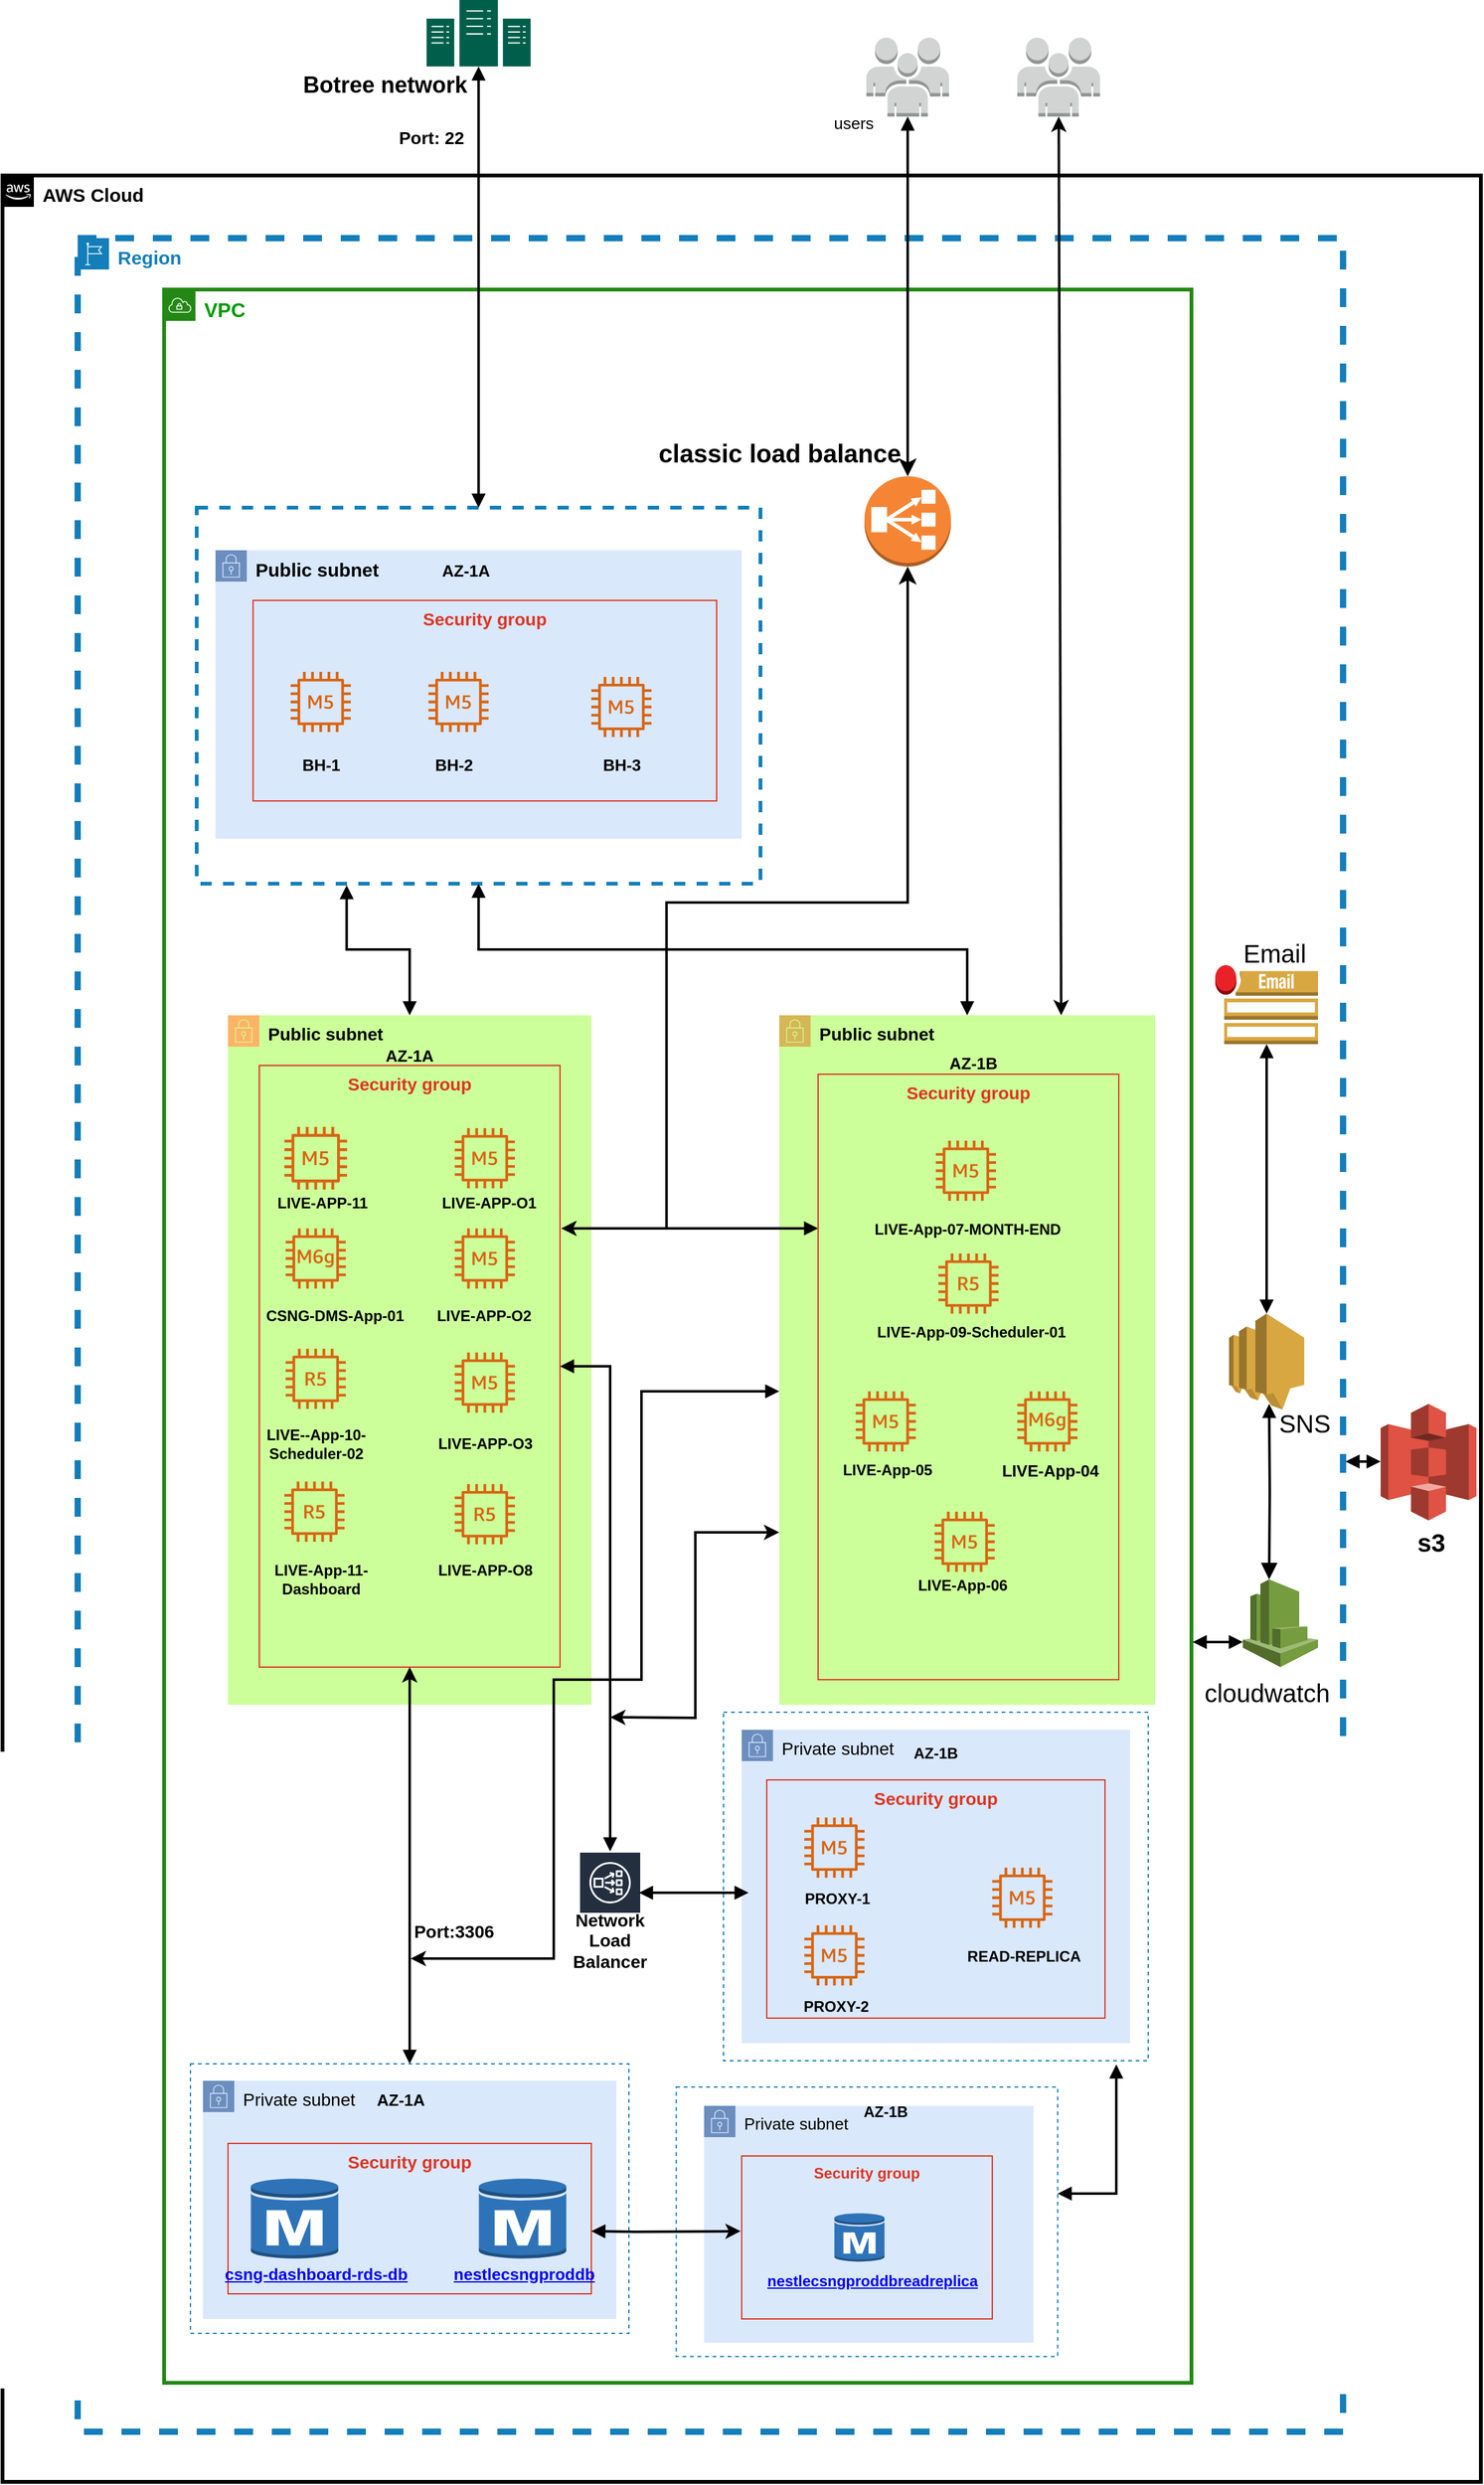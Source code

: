 <mxfile version="20.8.11" type="github">
  <diagram id="uND3n0JbfYk_nQdqDS2R" name="Page-1">
    <mxGraphModel dx="1366" dy="1367" grid="1" gridSize="11" guides="1" tooltips="1" connect="1" arrows="1" fold="1" page="1" pageScale="1" pageWidth="850" pageHeight="1100" math="0" shadow="0">
      <root>
        <mxCell id="0" />
        <mxCell id="1" parent="0" />
        <mxCell id="AcytjInfTmPCzd0XIlV4-133" value="" style="edgeStyle=orthogonalEdgeStyle;html=1;endArrow=block;elbow=vertical;startArrow=block;startFill=1;endFill=1;strokeColor=#000000;rounded=0;fontSize=13;exitX=0.266;exitY=1.004;exitDx=0;exitDy=0;exitPerimeter=0;startSize=6;sourcePerimeterSpacing=0;jumpSize=6;strokeWidth=2;" parent="1" source="AcytjInfTmPCzd0XIlV4-87" target="AcytjInfTmPCzd0XIlV4-8" edge="1">
          <mxGeometry width="100" relative="1" as="geometry">
            <mxPoint x="240" y="600" as="sourcePoint" />
            <mxPoint x="340" y="600" as="targetPoint" />
          </mxGeometry>
        </mxCell>
        <mxCell id="AcytjInfTmPCzd0XIlV4-2" value="AWS Cloud" style="points=[[0,0],[0.25,0],[0.5,0],[0.75,0],[1,0],[1,0.25],[1,0.5],[1,0.75],[1,1],[0.75,1],[0.5,1],[0.25,1],[0,1],[0,0.75],[0,0.5],[0,0.25]];outlineConnect=0;gradientColor=none;html=1;whiteSpace=wrap;fontSize=15;fontStyle=1;shape=mxgraph.aws4.group;grIcon=mxgraph.aws4.group_aws_cloud_alt;strokeColor=#000000;fillColor=none;verticalAlign=top;align=left;spacingLeft=30;fontColor=#000000;dashed=0;strokeWidth=3;" parent="1" vertex="1">
          <mxGeometry x="-20" y="20" width="1180" height="1840" as="geometry" />
        </mxCell>
        <mxCell id="AcytjInfTmPCzd0XIlV4-3" value="Region" style="points=[[0,0],[0.25,0],[0.5,0],[0.75,0],[1,0],[1,0.25],[1,0.5],[1,0.75],[1,1],[0.75,1],[0.5,1],[0.25,1],[0,1],[0,0.75],[0,0.5],[0,0.25]];outlineConnect=0;gradientColor=none;html=1;whiteSpace=wrap;fontSize=15;fontStyle=1;shape=mxgraph.aws4.group;grIcon=mxgraph.aws4.group_region;strokeColor=#147EBA;fillColor=none;verticalAlign=top;align=left;spacingLeft=30;fontColor=#147EBA;dashed=1;strokeWidth=5;" parent="1" vertex="1">
          <mxGeometry x="40" y="70" width="1010" height="1750" as="geometry" />
        </mxCell>
        <mxCell id="AcytjInfTmPCzd0XIlV4-4" value="VPC" style="points=[[0,0],[0.25,0],[0.5,0],[0.75,0],[1,0],[1,0.25],[1,0.5],[1,0.75],[1,1],[0.75,1],[0.5,1],[0.25,1],[0,1],[0,0.75],[0,0.5],[0,0.25]];outlineConnect=0;gradientColor=none;html=1;whiteSpace=wrap;fontSize=16;fontStyle=1;shape=mxgraph.aws4.group;grIcon=mxgraph.aws4.group_vpc;strokeColor=#248814;fillColor=none;verticalAlign=top;align=left;spacingLeft=30;fontColor=#009900;dashed=0;strokeWidth=3;movable=1;resizable=1;rotatable=1;deletable=1;editable=1;connectable=1;labelBackgroundColor=none;" parent="1" vertex="1">
          <mxGeometry x="109" y="111" width="820" height="1670" as="geometry" />
        </mxCell>
        <mxCell id="AcytjInfTmPCzd0XIlV4-8" value="Public subnet" style="points=[[0,0],[0.25,0],[0.5,0],[0.75,0],[1,0],[1,0.25],[1,0.5],[1,0.75],[1,1],[0.75,1],[0.5,1],[0.25,1],[0,1],[0,0.75],[0,0.5],[0,0.25]];outlineConnect=0;html=1;whiteSpace=wrap;fontSize=14;fontStyle=1;shape=mxgraph.aws4.group;grIcon=mxgraph.aws4.group_security_group;grStroke=0;fillColor=#CCFF99;verticalAlign=top;align=left;spacingLeft=30;strokeColor=#FFB366;shadow=0;strokeWidth=3;" parent="1" vertex="1">
          <mxGeometry x="160" y="690" width="290" height="550" as="geometry" />
        </mxCell>
        <mxCell id="YEiA6fVM-5rXdiScWKsi-20" style="edgeStyle=orthogonalEdgeStyle;rounded=0;jumpSize=6;orthogonalLoop=1;jettySize=auto;html=1;entryX=1.006;entryY=0.626;entryDx=0;entryDy=0;entryPerimeter=0;strokeColor=#000000;strokeWidth=2;fontSize=12;fontColor=#000000;startArrow=block;startFill=1;endArrow=classic;endFill=1;startSize=6;endSize=6;sourcePerimeterSpacing=0;targetPerimeterSpacing=0;" edge="1" parent="1" source="AcytjInfTmPCzd0XIlV4-9">
          <mxGeometry relative="1" as="geometry">
            <mxPoint x="305.78" y="1442.52" as="targetPoint" />
            <Array as="points">
              <mxPoint x="490" y="990" />
              <mxPoint x="490" y="1220" />
              <mxPoint x="420" y="1220" />
              <mxPoint x="420" y="1443" />
            </Array>
          </mxGeometry>
        </mxCell>
        <mxCell id="AcytjInfTmPCzd0XIlV4-9" value="Public subnet" style="points=[[0,0],[0.25,0],[0.5,0],[0.75,0],[1,0],[1,0.25],[1,0.5],[1,0.75],[1,1],[0.75,1],[0.5,1],[0.25,1],[0,1],[0,0.75],[0,0.5],[0,0.25]];outlineConnect=0;html=1;whiteSpace=wrap;fontSize=14;fontStyle=1;shape=mxgraph.aws4.group;grIcon=mxgraph.aws4.group_security_group;grStroke=0;strokeColor=#d6b656;fillColor=#CCFF99;verticalAlign=top;align=left;spacingLeft=30;dashed=0;gradientColor=none;" parent="1" vertex="1">
          <mxGeometry x="600" y="690" width="300" height="550" as="geometry" />
        </mxCell>
        <mxCell id="AcytjInfTmPCzd0XIlV4-16" value="" style="outlineConnect=0;fontColor=#232F3E;gradientColor=none;fillColor=#D86613;strokeColor=none;dashed=0;verticalLabelPosition=bottom;verticalAlign=top;align=center;html=1;fontSize=12;fontStyle=0;aspect=fixed;pointerEvents=1;shape=mxgraph.aws4.m5_instance;" parent="1" vertex="1">
          <mxGeometry x="205" y="779" width="50" height="50" as="geometry" />
        </mxCell>
        <mxCell id="AcytjInfTmPCzd0XIlV4-17" value="" style="outlineConnect=0;fontColor=#232F3E;gradientColor=none;fillColor=#D86613;strokeColor=none;dashed=0;verticalLabelPosition=bottom;verticalAlign=top;align=center;html=1;fontSize=12;fontStyle=0;aspect=fixed;pointerEvents=1;shape=mxgraph.aws4.m5_instance;" parent="1" vertex="1">
          <mxGeometry x="341" y="780" width="48" height="48" as="geometry" />
        </mxCell>
        <mxCell id="AcytjInfTmPCzd0XIlV4-20" value="" style="outlineConnect=0;fontColor=#232F3E;gradientColor=none;fillColor=#D86613;strokeColor=none;dashed=0;verticalLabelPosition=bottom;verticalAlign=top;align=center;html=1;fontSize=12;fontStyle=0;aspect=fixed;pointerEvents=1;shape=mxgraph.aws4.m5_instance;" parent="1" vertex="1">
          <mxGeometry x="341" y="959" width="48" height="48" as="geometry" />
        </mxCell>
        <mxCell id="AcytjInfTmPCzd0XIlV4-21" value="" style="outlineConnect=0;fontColor=#232F3E;gradientColor=none;fillColor=#D86613;strokeColor=none;dashed=0;verticalLabelPosition=bottom;verticalAlign=top;align=center;html=1;fontSize=12;fontStyle=0;aspect=fixed;pointerEvents=1;shape=mxgraph.aws4.m5_instance;" parent="1" vertex="1">
          <mxGeometry x="725" y="790" width="48" height="48" as="geometry" />
        </mxCell>
        <mxCell id="AcytjInfTmPCzd0XIlV4-22" value="" style="outlineConnect=0;fontColor=#232F3E;gradientColor=none;fillColor=#D86613;strokeColor=none;dashed=0;verticalLabelPosition=bottom;verticalAlign=top;align=center;html=1;fontSize=12;fontStyle=0;aspect=fixed;pointerEvents=1;shape=mxgraph.aws4.m5_instance;" parent="1" vertex="1">
          <mxGeometry x="661" y="990" width="48" height="48" as="geometry" />
        </mxCell>
        <mxCell id="AcytjInfTmPCzd0XIlV4-23" value="" style="outlineConnect=0;fontColor=#232F3E;gradientColor=none;fillColor=#D86613;strokeColor=none;dashed=0;verticalLabelPosition=bottom;verticalAlign=top;align=center;html=1;fontSize=12;fontStyle=0;aspect=fixed;pointerEvents=1;shape=mxgraph.aws4.m5_instance;" parent="1" vertex="1">
          <mxGeometry x="724" y="1086" width="48" height="48" as="geometry" />
        </mxCell>
        <mxCell id="YEiA6fVM-5rXdiScWKsi-11" style="edgeStyle=orthogonalEdgeStyle;rounded=0;jumpSize=6;orthogonalLoop=1;jettySize=auto;html=1;entryX=0.5;entryY=1;entryDx=0;entryDy=0;entryPerimeter=0;strokeWidth=2;startArrow=block;startFill=1;startSize=6;endSize=8;sourcePerimeterSpacing=0;targetPerimeterSpacing=0;" edge="1" parent="1" source="YEiA6fVM-5rXdiScWKsi-16" target="AcytjInfTmPCzd0XIlV4-130">
          <mxGeometry relative="1" as="geometry">
            <mxPoint x="662" y="1111.957" as="sourcePoint" />
            <Array as="points">
              <mxPoint x="510" y="860" />
              <mxPoint x="510" y="600" />
              <mxPoint x="703" y="600" />
            </Array>
          </mxGeometry>
        </mxCell>
        <mxCell id="AcytjInfTmPCzd0XIlV4-25" value="" style="outlineConnect=0;fontColor=#232F3E;gradientColor=none;fillColor=#D86613;strokeColor=none;dashed=0;verticalLabelPosition=bottom;verticalAlign=top;align=center;html=1;fontSize=12;fontStyle=0;aspect=fixed;pointerEvents=1;shape=mxgraph.aws4.r5_instance;" parent="1" vertex="1">
          <mxGeometry x="341" y="1064" width="48" height="48" as="geometry" />
        </mxCell>
        <mxCell id="AcytjInfTmPCzd0XIlV4-26" value="" style="outlineConnect=0;fontColor=#232F3E;gradientColor=none;fillColor=#D86613;strokeColor=none;dashed=0;verticalLabelPosition=bottom;verticalAlign=top;align=center;html=1;fontSize=12;fontStyle=0;aspect=fixed;pointerEvents=1;shape=mxgraph.aws4.r5_instance;" parent="1" vertex="1">
          <mxGeometry x="205" y="1062" width="48" height="48" as="geometry" />
        </mxCell>
        <mxCell id="AcytjInfTmPCzd0XIlV4-27" value="" style="outlineConnect=0;fontColor=#232F3E;gradientColor=none;fillColor=#D86613;strokeColor=none;dashed=0;verticalLabelPosition=bottom;verticalAlign=top;align=center;html=1;fontSize=12;fontStyle=0;aspect=fixed;pointerEvents=1;shape=mxgraph.aws4.r5_instance;" parent="1" vertex="1">
          <mxGeometry x="206" y="956" width="48" height="48" as="geometry" />
        </mxCell>
        <mxCell id="AcytjInfTmPCzd0XIlV4-28" value="" style="outlineConnect=0;fontColor=#232F3E;gradientColor=none;fillColor=#D86613;strokeColor=none;dashed=0;verticalLabelPosition=bottom;verticalAlign=top;align=center;html=1;fontSize=12;fontStyle=0;aspect=fixed;pointerEvents=1;shape=mxgraph.aws4.m6g_instance;" parent="1" vertex="1">
          <mxGeometry x="206" y="860" width="48" height="48" as="geometry" />
        </mxCell>
        <mxCell id="AcytjInfTmPCzd0XIlV4-29" value="" style="outlineConnect=0;fontColor=#232F3E;gradientColor=none;fillColor=#D86613;strokeColor=none;dashed=0;verticalLabelPosition=bottom;verticalAlign=top;align=center;html=1;fontSize=12;fontStyle=0;aspect=fixed;pointerEvents=1;shape=mxgraph.aws4.m6g_instance;" parent="1" vertex="1">
          <mxGeometry x="790" y="990" width="48" height="48" as="geometry" />
        </mxCell>
        <mxCell id="AcytjInfTmPCzd0XIlV4-31" value="" style="outlineConnect=0;fontColor=#232F3E;gradientColor=none;fillColor=#D86613;strokeColor=none;dashed=0;verticalLabelPosition=bottom;verticalAlign=top;align=center;html=1;fontSize=12;fontStyle=0;aspect=fixed;pointerEvents=1;shape=mxgraph.aws4.r5_instance;" parent="1" vertex="1">
          <mxGeometry x="727" y="880" width="48" height="48" as="geometry" />
        </mxCell>
        <mxCell id="AcytjInfTmPCzd0XIlV4-35" value="Public subnet" style="points=[[0,0],[0.25,0],[0.5,0],[0.75,0],[1,0],[1,0.25],[1,0.5],[1,0.75],[1,1],[0.75,1],[0.5,1],[0.25,1],[0,1],[0,0.75],[0,0.5],[0,0.25]];outlineConnect=0;html=1;whiteSpace=wrap;fontSize=15;fontStyle=1;shape=mxgraph.aws4.group;grIcon=mxgraph.aws4.group_security_group;grStroke=0;strokeColor=#6c8ebf;fillColor=#dae8fc;verticalAlign=top;align=left;spacingLeft=30;dashed=0;" parent="1" vertex="1">
          <mxGeometry x="150" y="319" width="420" height="230" as="geometry" />
        </mxCell>
        <mxCell id="AcytjInfTmPCzd0XIlV4-36" value="Security group" style="fillColor=none;strokeColor=#DD3522;verticalAlign=top;fontStyle=1;fontColor=#DD3522;fontSize=14;" parent="1" vertex="1">
          <mxGeometry x="180" y="359" width="370" height="160" as="geometry" />
        </mxCell>
        <mxCell id="AcytjInfTmPCzd0XIlV4-37" value="" style="outlineConnect=0;fontColor=#232F3E;gradientColor=none;fillColor=#D86613;strokeColor=none;dashed=0;verticalLabelPosition=bottom;verticalAlign=top;align=center;html=1;fontSize=12;fontStyle=0;aspect=fixed;pointerEvents=1;shape=mxgraph.aws4.m5_instance;" parent="1" vertex="1">
          <mxGeometry x="210" y="416" width="48" height="48" as="geometry" />
        </mxCell>
        <mxCell id="AcytjInfTmPCzd0XIlV4-38" value="" style="outlineConnect=0;fontColor=#232F3E;gradientColor=none;fillColor=#D86613;strokeColor=none;dashed=0;verticalLabelPosition=bottom;verticalAlign=top;align=center;html=1;fontSize=12;fontStyle=0;aspect=fixed;pointerEvents=1;shape=mxgraph.aws4.m5_instance;" parent="1" vertex="1">
          <mxGeometry x="320" y="416" width="48" height="48" as="geometry" />
        </mxCell>
        <mxCell id="AcytjInfTmPCzd0XIlV4-39" value="" style="outlineConnect=0;fontColor=#232F3E;gradientColor=none;fillColor=#D86613;strokeColor=none;dashed=0;verticalLabelPosition=bottom;verticalAlign=top;align=center;html=1;fontSize=12;fontStyle=0;aspect=fixed;pointerEvents=1;shape=mxgraph.aws4.m5_instance;" parent="1" vertex="1">
          <mxGeometry x="450" y="420" width="48" height="48" as="geometry" />
        </mxCell>
        <mxCell id="AcytjInfTmPCzd0XIlV4-40" value="BH-1" style="text;html=1;align=center;verticalAlign=middle;resizable=0;points=[];autosize=1;fontSize=13;fontStyle=1" parent="1" vertex="1">
          <mxGeometry x="209" y="475" width="50" height="30" as="geometry" />
        </mxCell>
        <mxCell id="AcytjInfTmPCzd0XIlV4-41" value="BH-2" style="text;html=1;align=center;verticalAlign=middle;resizable=0;points=[];autosize=1;fontSize=13;fontStyle=1" parent="1" vertex="1">
          <mxGeometry x="315" y="475" width="50" height="30" as="geometry" />
        </mxCell>
        <mxCell id="AcytjInfTmPCzd0XIlV4-42" value="BH-3" style="text;html=1;align=center;verticalAlign=middle;resizable=0;points=[];autosize=1;fontSize=13;fontStyle=1" parent="1" vertex="1">
          <mxGeometry x="449" y="475" width="50" height="30" as="geometry" />
        </mxCell>
        <mxCell id="AcytjInfTmPCzd0XIlV4-43" value="LIVE-APP-O1" style="text;html=1;align=center;verticalAlign=middle;resizable=0;points=[];autosize=1;fontStyle=1" parent="1" vertex="1">
          <mxGeometry x="318" y="825" width="100" height="30" as="geometry" />
        </mxCell>
        <mxCell id="AcytjInfTmPCzd0XIlV4-44" value="LIVE-APP-O2" style="text;html=1;align=center;verticalAlign=middle;resizable=0;points=[];autosize=1;fontStyle=1" parent="1" vertex="1">
          <mxGeometry x="314" y="915" width="100" height="30" as="geometry" />
        </mxCell>
        <mxCell id="AcytjInfTmPCzd0XIlV4-46" value="LIVE-APP-O8" style="text;html=1;align=center;verticalAlign=middle;resizable=0;points=[];autosize=1;fontStyle=1" parent="1" vertex="1">
          <mxGeometry x="315" y="1118" width="100" height="30" as="geometry" />
        </mxCell>
        <mxCell id="AcytjInfTmPCzd0XIlV4-47" value="LIVE-APP-O3" style="text;html=1;align=center;verticalAlign=middle;resizable=0;points=[];autosize=1;fontStyle=1" parent="1" vertex="1">
          <mxGeometry x="315" y="1017" width="100" height="30" as="geometry" />
        </mxCell>
        <mxCell id="AcytjInfTmPCzd0XIlV4-49" value="Private subnet" style="points=[[0,0],[0.25,0],[0.5,0],[0.75,0],[1,0],[1,0.25],[1,0.5],[1,0.75],[1,1],[0.75,1],[0.5,1],[0.25,1],[0,1],[0,0.75],[0,0.5],[0,0.25]];outlineConnect=0;html=1;whiteSpace=wrap;fontSize=14;fontStyle=0;shape=mxgraph.aws4.group;grIcon=mxgraph.aws4.group_security_group;grStroke=0;strokeColor=#6c8ebf;fillColor=#dae8fc;verticalAlign=top;align=left;spacingLeft=30;dashed=0;" parent="1" vertex="1">
          <mxGeometry x="570" y="1260" width="310" height="250" as="geometry" />
        </mxCell>
        <mxCell id="AcytjInfTmPCzd0XIlV4-51" value="Security group" style="fillColor=none;strokeColor=#DD3522;verticalAlign=top;fontStyle=1;fontColor=#DD3522;fontSize=14;" parent="1" vertex="1">
          <mxGeometry x="590" y="1300" width="270" height="190" as="geometry" />
        </mxCell>
        <mxCell id="AcytjInfTmPCzd0XIlV4-52" value="" style="outlineConnect=0;fontColor=#232F3E;gradientColor=none;fillColor=#D86613;strokeColor=none;dashed=0;verticalLabelPosition=bottom;verticalAlign=top;align=center;html=1;fontSize=12;fontStyle=0;aspect=fixed;pointerEvents=1;shape=mxgraph.aws4.m5_instance;" parent="1" vertex="1">
          <mxGeometry x="620" y="1416" width="48" height="48" as="geometry" />
        </mxCell>
        <mxCell id="AcytjInfTmPCzd0XIlV4-53" value="" style="outlineConnect=0;fontColor=#232F3E;gradientColor=none;fillColor=#D86613;strokeColor=none;dashed=0;verticalLabelPosition=bottom;verticalAlign=top;align=center;html=1;fontSize=12;fontStyle=0;aspect=fixed;pointerEvents=1;shape=mxgraph.aws4.m5_instance;" parent="1" vertex="1">
          <mxGeometry x="770" y="1370" width="48" height="48" as="geometry" />
        </mxCell>
        <mxCell id="AcytjInfTmPCzd0XIlV4-54" value="" style="outlineConnect=0;fontColor=#232F3E;gradientColor=none;fillColor=#D86613;strokeColor=none;dashed=0;verticalLabelPosition=bottom;verticalAlign=top;align=center;html=1;fontSize=12;fontStyle=0;aspect=fixed;pointerEvents=1;shape=mxgraph.aws4.m5_instance;" parent="1" vertex="1">
          <mxGeometry x="620" y="1330" width="48" height="48" as="geometry" />
        </mxCell>
        <mxCell id="AcytjInfTmPCzd0XIlV4-55" value="PROXY-1" style="text;html=1;align=center;verticalAlign=middle;resizable=0;points=[];autosize=1;fontStyle=1" parent="1" vertex="1">
          <mxGeometry x="607" y="1378" width="77" height="33" as="geometry" />
        </mxCell>
        <mxCell id="AcytjInfTmPCzd0XIlV4-56" value="PROXY-2" style="text;html=1;align=center;verticalAlign=middle;resizable=0;points=[];autosize=1;fontStyle=1" parent="1" vertex="1">
          <mxGeometry x="606" y="1464" width="77" height="33" as="geometry" />
        </mxCell>
        <mxCell id="AcytjInfTmPCzd0XIlV4-57" value="READ-REPLICA" style="text;html=1;align=center;verticalAlign=middle;resizable=0;points=[];autosize=1;fontStyle=1" parent="1" vertex="1">
          <mxGeometry x="734" y="1424" width="121" height="33" as="geometry" />
        </mxCell>
        <mxCell id="AcytjInfTmPCzd0XIlV4-60" value="" style="outlineConnect=0;fontColor=#232F3E;gradientColor=none;fillColor=#D86613;strokeColor=none;dashed=0;verticalLabelPosition=bottom;verticalAlign=top;align=center;html=1;fontSize=12;fontStyle=0;aspect=fixed;pointerEvents=1;shape=mxgraph.aws4.m5_instance;" parent="1" vertex="1">
          <mxGeometry x="341" y="860" width="48" height="48" as="geometry" />
        </mxCell>
        <mxCell id="AcytjInfTmPCzd0XIlV4-61" value="LIVE-APP-11" style="text;html=1;align=center;verticalAlign=middle;resizable=0;points=[];autosize=1;fontStyle=1" parent="1" vertex="1">
          <mxGeometry x="185" y="825" width="100" height="30" as="geometry" />
        </mxCell>
        <mxCell id="AcytjInfTmPCzd0XIlV4-62" value="CSNG-DMS-App-01" style="text;html=1;align=center;verticalAlign=middle;resizable=0;points=[];autosize=1;fontStyle=1" parent="1" vertex="1">
          <mxGeometry x="180" y="915" width="130" height="30" as="geometry" />
        </mxCell>
        <mxCell id="AcytjInfTmPCzd0XIlV4-63" value="LIVE-App-11-&lt;br&gt;Dashboard" style="text;html=1;align=center;verticalAlign=middle;resizable=0;points=[];autosize=1;fontStyle=1" parent="1" vertex="1">
          <mxGeometry x="184" y="1120" width="100" height="40" as="geometry" />
        </mxCell>
        <mxCell id="AcytjInfTmPCzd0XIlV4-64" value="LIVE--App-10-&lt;br&gt;Scheduler-02" style="text;html=1;align=center;verticalAlign=middle;resizable=0;points=[];autosize=1;fontStyle=1" parent="1" vertex="1">
          <mxGeometry x="180" y="1012" width="100" height="40" as="geometry" />
        </mxCell>
        <mxCell id="AcytjInfTmPCzd0XIlV4-66" value="LIVE-App-07-MONTH-END" style="text;html=1;align=center;verticalAlign=middle;resizable=0;points=[];autosize=1;fontStyle=1" parent="1" vertex="1">
          <mxGeometry x="661.5" y="844" width="176" height="33" as="geometry" />
        </mxCell>
        <mxCell id="AcytjInfTmPCzd0XIlV4-67" value="LIVE-App-05" style="text;html=1;align=center;verticalAlign=middle;resizable=0;points=[];autosize=1;fontStyle=1" parent="1" vertex="1">
          <mxGeometry x="636" y="1036" width="99" height="33" as="geometry" />
        </mxCell>
        <mxCell id="AcytjInfTmPCzd0XIlV4-68" value="LIVE-App-06" style="text;html=1;align=center;verticalAlign=middle;resizable=0;points=[];autosize=1;fontStyle=1" parent="1" vertex="1">
          <mxGeometry x="696" y="1128" width="99" height="33" as="geometry" />
        </mxCell>
        <mxCell id="AcytjInfTmPCzd0XIlV4-74" value="Private subnet" style="points=[[0,0],[0.25,0],[0.5,0],[0.75,0],[1,0],[1,0.25],[1,0.5],[1,0.75],[1,1],[0.75,1],[0.5,1],[0.25,1],[0,1],[0,0.75],[0,0.5],[0,0.25]];outlineConnect=0;html=1;whiteSpace=wrap;fontSize=14;fontStyle=0;shape=mxgraph.aws4.group;grIcon=mxgraph.aws4.group_security_group;grStroke=0;strokeColor=#6c8ebf;fillColor=#dae8fc;verticalAlign=top;align=left;spacingLeft=30;dashed=0;" parent="1" vertex="1">
          <mxGeometry x="140" y="1540" width="330" height="190" as="geometry" />
        </mxCell>
        <mxCell id="AcytjInfTmPCzd0XIlV4-75" value="Security group" style="fillColor=none;strokeColor=#DD3522;verticalAlign=top;fontStyle=1;fontColor=#DD3522;fontSize=14;" parent="1" vertex="1">
          <mxGeometry x="160" y="1590" width="290" height="120" as="geometry" />
        </mxCell>
        <mxCell id="AcytjInfTmPCzd0XIlV4-76" value="" style="outlineConnect=0;dashed=0;verticalLabelPosition=bottom;verticalAlign=top;align=center;html=1;shape=mxgraph.aws3.rds_db_instance;fillColor=#2E73B8;gradientColor=none;" parent="1" vertex="1">
          <mxGeometry x="178.25" y="1617" width="69.75" height="66" as="geometry" />
        </mxCell>
        <mxCell id="AcytjInfTmPCzd0XIlV4-78" value="" style="outlineConnect=0;dashed=0;verticalLabelPosition=bottom;verticalAlign=top;align=center;html=1;shape=mxgraph.aws3.rds_db_instance;fillColor=#2E73B8;gradientColor=none;" parent="1" vertex="1">
          <mxGeometry x="360.25" y="1617" width="69.75" height="66" as="geometry" />
        </mxCell>
        <mxCell id="AcytjInfTmPCzd0XIlV4-79" value="&lt;a class=&quot;awsui-util-ml-m&quot; id=&quot;db-list-page-db-identifier-col&quot; href=&quot;https://ap-south-1.console.aws.amazon.com/rds/home?region=ap-south-1#database:id=csng-dashboard-rds-db;is-cluster=false&quot; style=&quot;font-size: 13px;&quot;&gt;csng-dashboard-rds-db&lt;/a&gt;" style="text;html=1;align=center;verticalAlign=middle;resizable=0;points=[];autosize=1;fontSize=13;fontStyle=1;fontColor=#000000;" parent="1" vertex="1">
          <mxGeometry x="142" y="1677" width="176" height="33" as="geometry" />
        </mxCell>
        <mxCell id="AcytjInfTmPCzd0XIlV4-80" value="&lt;a class=&quot;awsui-util-ml-m&quot; id=&quot;db-list-page-db-identifier-col&quot; href=&quot;https://ap-south-1.console.aws.amazon.com/rds/home?region=ap-south-1#database:id=nestlecsngproddb;is-cluster=false&quot; style=&quot;font-size: 13px;&quot;&gt;nestlecsngproddb&lt;/a&gt;" style="text;html=1;align=center;verticalAlign=middle;resizable=0;points=[];autosize=1;fontSize=13;fontStyle=1" parent="1" vertex="1">
          <mxGeometry x="324" y="1677" width="143" height="33" as="geometry" />
        </mxCell>
        <mxCell id="AcytjInfTmPCzd0XIlV4-82" value="Private subnet" style="points=[[0,0],[0.25,0],[0.5,0],[0.75,0],[1,0],[1,0.25],[1,0.5],[1,0.75],[1,1],[0.75,1],[0.5,1],[0.25,1],[0,1],[0,0.75],[0,0.5],[0,0.25]];outlineConnect=0;html=1;whiteSpace=wrap;fontSize=13;fontStyle=0;shape=mxgraph.aws4.group;grIcon=mxgraph.aws4.group_security_group;grStroke=0;strokeColor=#6c8ebf;fillColor=#dae8fc;verticalAlign=top;align=left;spacingLeft=30;dashed=0;" parent="1" vertex="1">
          <mxGeometry x="540" y="1560" width="263" height="189" as="geometry" />
        </mxCell>
        <mxCell id="AcytjInfTmPCzd0XIlV4-84" value="" style="outlineConnect=0;dashed=0;verticalLabelPosition=bottom;verticalAlign=top;align=center;html=1;shape=mxgraph.aws3.rds_db_instance;fillColor=#2E73B8;gradientColor=none;" parent="1" vertex="1">
          <mxGeometry x="644" y="1645" width="40" height="40" as="geometry" />
        </mxCell>
        <mxCell id="AcytjInfTmPCzd0XIlV4-87" value="" style="fillColor=none;strokeColor=#147EBA;dashed=1;verticalAlign=top;fontStyle=1;fontColor=#147EBA;strokeWidth=3;fontSize=15;movable=1;resizable=1;rotatable=1;deletable=1;editable=1;connectable=1;" parent="1" vertex="1">
          <mxGeometry x="135" y="285" width="450" height="300" as="geometry" />
        </mxCell>
        <mxCell id="AcytjInfTmPCzd0XIlV4-91" value="Security group" style="fillColor=none;strokeColor=#DD3522;verticalAlign=top;fontStyle=1;fontColor=#DD3522;fontSize=12;" parent="1" vertex="1">
          <mxGeometry x="570" y="1600" width="200" height="130" as="geometry" />
        </mxCell>
        <mxCell id="AcytjInfTmPCzd0XIlV4-94" value="" style="fillColor=none;strokeColor=#147EBA;dashed=1;verticalAlign=top;fontStyle=0;fontColor=#147EBA;fontSize=12;" parent="1" vertex="1">
          <mxGeometry x="555.5" y="1246" width="339" height="278" as="geometry" />
        </mxCell>
        <mxCell id="YEiA6fVM-5rXdiScWKsi-19" style="edgeStyle=orthogonalEdgeStyle;rounded=0;jumpSize=6;orthogonalLoop=1;jettySize=auto;html=1;entryX=0.5;entryY=1;entryDx=0;entryDy=0;strokeColor=#000000;strokeWidth=2;fontSize=12;fontColor=#000000;startArrow=block;startFill=1;endArrow=classic;endFill=1;startSize=6;endSize=6;sourcePerimeterSpacing=0;targetPerimeterSpacing=0;" edge="1" parent="1" source="AcytjInfTmPCzd0XIlV4-95" target="YEiA6fVM-5rXdiScWKsi-18">
          <mxGeometry relative="1" as="geometry" />
        </mxCell>
        <mxCell id="AcytjInfTmPCzd0XIlV4-95" value="" style="fillColor=none;strokeColor=#147EBA;dashed=1;verticalAlign=top;fontStyle=0;fontColor=#147EBA;" parent="1" vertex="1">
          <mxGeometry x="130" y="1526.5" width="350" height="215" as="geometry" />
        </mxCell>
        <mxCell id="AcytjInfTmPCzd0XIlV4-96" value="" style="fillColor=none;strokeColor=#147EBA;dashed=1;verticalAlign=top;fontStyle=0;fontColor=#147EBA;fontSize=13;" parent="1" vertex="1">
          <mxGeometry x="517.75" y="1545" width="304.5" height="215" as="geometry" />
        </mxCell>
        <mxCell id="AcytjInfTmPCzd0XIlV4-97" value="LIVE-App-09-Scheduler-01" style="text;html=1;align=center;verticalAlign=middle;resizable=0;points=[];autosize=1;fontSize=12;fontStyle=1" parent="1" vertex="1">
          <mxGeometry x="665" y="926" width="176" height="33" as="geometry" />
        </mxCell>
        <mxCell id="AcytjInfTmPCzd0XIlV4-99" value="LIVE-App-04" style="text;html=1;align=center;verticalAlign=middle;resizable=0;points=[];autosize=1;fontSize=13;fontStyle=1" parent="1" vertex="1">
          <mxGeometry x="766" y="1036" width="99" height="33" as="geometry" />
        </mxCell>
        <mxCell id="AcytjInfTmPCzd0XIlV4-100" value="" style="pointerEvents=1;shadow=0;dashed=0;html=1;strokeColor=none;fillColor=#005F4B;labelPosition=center;verticalLabelPosition=bottom;verticalAlign=top;align=center;outlineConnect=0;shape=mxgraph.veeam2.datacenter;fontSize=13;" parent="1" vertex="1">
          <mxGeometry x="318.5" y="-120" width="83" height="53" as="geometry" />
        </mxCell>
        <mxCell id="YEiA6fVM-5rXdiScWKsi-7" style="edgeStyle=orthogonalEdgeStyle;rounded=0;jumpSize=6;orthogonalLoop=1;jettySize=auto;html=1;entryX=0.5;entryY=0;entryDx=0;entryDy=0;entryPerimeter=0;strokeWidth=2;startArrow=block;startFill=1;startSize=6;endSize=8;sourcePerimeterSpacing=0;targetPerimeterSpacing=0;" edge="1" parent="1" source="AcytjInfTmPCzd0XIlV4-101" target="AcytjInfTmPCzd0XIlV4-130">
          <mxGeometry relative="1" as="geometry" />
        </mxCell>
        <mxCell id="AcytjInfTmPCzd0XIlV4-101" value="" style="outlineConnect=0;dashed=0;verticalLabelPosition=bottom;verticalAlign=top;align=center;html=1;shape=mxgraph.aws3.users;fillColor=#D2D3D3;gradientColor=none;strokeWidth=3;fontSize=13;" parent="1" vertex="1">
          <mxGeometry x="669.5" y="-90" width="66" height="63" as="geometry" />
        </mxCell>
        <mxCell id="AcytjInfTmPCzd0XIlV4-102" value="" style="outlineConnect=0;dashed=0;verticalLabelPosition=bottom;verticalAlign=top;align=center;html=1;shape=mxgraph.aws3.s3;fillColor=#E05243;gradientColor=none;strokeWidth=3;fontSize=13;" parent="1" vertex="1">
          <mxGeometry x="1080" y="1000" width="76.5" height="93" as="geometry" />
        </mxCell>
        <mxCell id="AcytjInfTmPCzd0XIlV4-103" value="" style="outlineConnect=0;dashed=0;verticalLabelPosition=bottom;verticalAlign=top;align=center;html=1;shape=mxgraph.aws3.cloudwatch;fillColor=#759C3E;gradientColor=none;strokeWidth=3;fontSize=13;" parent="1" vertex="1">
          <mxGeometry x="970" y="1140" width="60" height="70" as="geometry" />
        </mxCell>
        <mxCell id="AcytjInfTmPCzd0XIlV4-104" value="" style="outlineConnect=0;dashed=0;verticalLabelPosition=bottom;verticalAlign=top;align=center;html=1;shape=mxgraph.aws3.sns;fillColor=#D9A741;gradientColor=none;strokeWidth=3;fontSize=13;" parent="1" vertex="1">
          <mxGeometry x="959" y="928" width="60" height="76.5" as="geometry" />
        </mxCell>
        <mxCell id="AcytjInfTmPCzd0XIlV4-105" value="" style="outlineConnect=0;dashed=0;verticalLabelPosition=bottom;verticalAlign=top;align=center;html=1;shape=mxgraph.aws3.email_notification;fillColor=#D9A741;gradientColor=none;strokeWidth=3;fontSize=13;" parent="1" vertex="1">
          <mxGeometry x="948" y="650" width="82" height="63" as="geometry" />
        </mxCell>
        <mxCell id="AcytjInfTmPCzd0XIlV4-106" value="" style="edgeStyle=orthogonalEdgeStyle;html=1;endArrow=block;elbow=vertical;startArrow=block;startFill=1;endFill=1;strokeColor=#000000;rounded=0;fontSize=13;exitX=0.5;exitY=1;exitDx=0;exitDy=0;exitPerimeter=0;entryX=0.5;entryY=0;entryDx=0;entryDy=0;entryPerimeter=0;strokeWidth=2;" parent="1" source="AcytjInfTmPCzd0XIlV4-105" target="AcytjInfTmPCzd0XIlV4-104" edge="1">
          <mxGeometry width="100" relative="1" as="geometry">
            <mxPoint x="950" y="830" as="sourcePoint" />
            <mxPoint x="1050" y="830" as="targetPoint" />
          </mxGeometry>
        </mxCell>
        <mxCell id="AcytjInfTmPCzd0XIlV4-107" value="" style="edgeStyle=orthogonalEdgeStyle;html=1;endArrow=block;elbow=vertical;startArrow=block;startFill=1;endFill=1;strokeColor=#000000;rounded=0;fontSize=13;entryX=0.35;entryY=0;entryDx=0;entryDy=0;entryPerimeter=0;jumpSize=12;targetPerimeterSpacing=0;endSize=8;sourcePerimeterSpacing=0;strokeWidth=2;" parent="1" target="AcytjInfTmPCzd0XIlV4-103" edge="1">
          <mxGeometry width="100" relative="1" as="geometry">
            <mxPoint x="991" y="1000" as="sourcePoint" />
            <mxPoint x="1040" y="1060" as="targetPoint" />
          </mxGeometry>
        </mxCell>
        <mxCell id="AcytjInfTmPCzd0XIlV4-108" value="" style="edgeStyle=orthogonalEdgeStyle;html=1;endArrow=block;elbow=vertical;startArrow=block;startFill=1;endFill=1;strokeColor=#000000;rounded=0;fontSize=13;strokeWidth=2;" parent="1" edge="1">
          <mxGeometry width="100" relative="1" as="geometry">
            <mxPoint x="930" y="1190" as="sourcePoint" />
            <mxPoint x="970" y="1190" as="targetPoint" />
          </mxGeometry>
        </mxCell>
        <mxCell id="AcytjInfTmPCzd0XIlV4-109" value="" style="edgeStyle=orthogonalEdgeStyle;html=1;endArrow=block;elbow=vertical;startArrow=block;startFill=1;endFill=1;strokeColor=#000000;rounded=0;fontSize=13;fontColor=#000000;strokeWidth=2;" parent="1" target="AcytjInfTmPCzd0XIlV4-102" edge="1">
          <mxGeometry width="100" relative="1" as="geometry">
            <mxPoint x="1052" y="1046" as="sourcePoint" />
            <mxPoint x="1122" y="1046.429" as="targetPoint" />
          </mxGeometry>
        </mxCell>
        <mxCell id="AcytjInfTmPCzd0XIlV4-130" value="" style="outlineConnect=0;dashed=0;verticalLabelPosition=bottom;verticalAlign=top;align=center;html=1;shape=mxgraph.aws3.classic_load_balancer;fillColor=#F58534;gradientColor=none;strokeWidth=3;fontSize=13;" parent="1" vertex="1">
          <mxGeometry x="668" y="260" width="69" height="72" as="geometry" />
        </mxCell>
        <mxCell id="AcytjInfTmPCzd0XIlV4-132" value="Network Load Balancer" style="outlineConnect=0;fontColor=#000000;gradientColor=none;strokeColor=#ffffff;fillColor=#232F3E;dashed=0;verticalLabelPosition=middle;verticalAlign=bottom;align=center;html=1;whiteSpace=wrap;fontSize=14;fontStyle=1;spacing=3;shape=mxgraph.aws4.productIcon;prIcon=mxgraph.aws4.network_load_balancer;" parent="1" vertex="1">
          <mxGeometry x="440" y="1357" width="50" height="100" as="geometry" />
        </mxCell>
        <mxCell id="AcytjInfTmPCzd0XIlV4-134" value="" style="edgeStyle=orthogonalEdgeStyle;html=1;endArrow=block;elbow=vertical;startArrow=block;startFill=1;endFill=1;strokeColor=#000000;rounded=0;fontSize=13;exitX=0.5;exitY=1;exitDx=0;exitDy=0;strokeWidth=2;" parent="1" source="AcytjInfTmPCzd0XIlV4-87" target="AcytjInfTmPCzd0XIlV4-9" edge="1">
          <mxGeometry width="100" relative="1" as="geometry">
            <mxPoint x="370" y="610" as="sourcePoint" />
            <mxPoint x="470" y="610" as="targetPoint" />
          </mxGeometry>
        </mxCell>
        <mxCell id="AcytjInfTmPCzd0XIlV4-137" value="" style="edgeStyle=orthogonalEdgeStyle;html=1;endArrow=block;elbow=vertical;startArrow=block;startFill=1;endFill=1;strokeColor=#000000;rounded=0;fontSize=13;strokeWidth=2;" parent="1" source="AcytjInfTmPCzd0XIlV4-100" target="AcytjInfTmPCzd0XIlV4-87" edge="1">
          <mxGeometry width="100" relative="1" as="geometry">
            <mxPoint x="210" y="190" as="sourcePoint" />
            <mxPoint x="310" y="190" as="targetPoint" />
          </mxGeometry>
        </mxCell>
        <mxCell id="AcytjInfTmPCzd0XIlV4-138" value="" style="edgeStyle=orthogonalEdgeStyle;html=1;endArrow=block;elbow=vertical;startArrow=block;startFill=1;endFill=1;strokeColor=#000000;rounded=0;fontSize=13;targetPerimeterSpacing=-20;sourcePerimeterSpacing=-2;strokeWidth=2;" parent="1" source="AcytjInfTmPCzd0XIlV4-132" target="AcytjInfTmPCzd0XIlV4-94" edge="1">
          <mxGeometry width="100" relative="1" as="geometry">
            <mxPoint x="495" y="1320" as="sourcePoint" />
            <mxPoint x="530" y="1260" as="targetPoint" />
            <Array as="points">
              <mxPoint x="539" y="1390" />
              <mxPoint x="539" y="1390" />
            </Array>
          </mxGeometry>
        </mxCell>
        <mxCell id="AcytjInfTmPCzd0XIlV4-139" value="" style="edgeStyle=orthogonalEdgeStyle;html=1;endArrow=block;elbow=vertical;startArrow=block;startFill=1;endFill=1;strokeColor=#000000;rounded=0;fontSize=13;exitX=1;exitY=0.5;exitDx=0;exitDy=0;strokeWidth=2;" parent="1" target="AcytjInfTmPCzd0XIlV4-132" edge="1" source="YEiA6fVM-5rXdiScWKsi-18">
          <mxGeometry width="100" relative="1" as="geometry">
            <mxPoint x="410" y="1190" as="sourcePoint" />
            <mxPoint x="510" y="1190" as="targetPoint" />
            <Array as="points">
              <mxPoint x="465" y="970" />
            </Array>
          </mxGeometry>
        </mxCell>
        <mxCell id="AcytjInfTmPCzd0XIlV4-143" value="" style="edgeStyle=orthogonalEdgeStyle;html=1;endArrow=block;elbow=vertical;startArrow=block;startFill=1;endFill=1;strokeColor=#000000;rounded=0;fontSize=13;strokeWidth=2;" parent="1" source="AcytjInfTmPCzd0XIlV4-96" edge="1">
          <mxGeometry width="100" relative="1" as="geometry">
            <mxPoint x="760" y="1620" as="sourcePoint" />
            <mxPoint x="869" y="1527" as="targetPoint" />
            <Array as="points">
              <mxPoint x="869" y="1630" />
              <mxPoint x="869" y="1527" />
            </Array>
          </mxGeometry>
        </mxCell>
        <mxCell id="AcytjInfTmPCzd0XIlV4-146" value="Port:3306" style="text;html=1;align=center;verticalAlign=middle;resizable=0;points=[];autosize=1;fontSize=14;fontStyle=1" parent="1" vertex="1">
          <mxGeometry x="296" y="1404" width="88" height="33" as="geometry" />
        </mxCell>
        <mxCell id="AcytjInfTmPCzd0XIlV4-148" value="Botree network" style="text;html=1;align=center;verticalAlign=middle;resizable=0;points=[];autosize=1;fontSize=18;strokeWidth=3;perimeterSpacing=2;fontStyle=1" parent="1" vertex="1">
          <mxGeometry x="210.25" y="-72" width="150" height="40" as="geometry" />
        </mxCell>
        <mxCell id="AcytjInfTmPCzd0XIlV4-149" value="users" style="text;html=1;align=center;verticalAlign=middle;resizable=0;points=[];autosize=1;fontSize=13;" parent="1" vertex="1">
          <mxGeometry x="634" y="-32" width="50" height="20" as="geometry" />
        </mxCell>
        <mxCell id="AcytjInfTmPCzd0XIlV4-150" value="&lt;b&gt;&lt;font style=&quot;font-size: 20px&quot;&gt;s3&lt;/font&gt;&lt;/b&gt;" style="text;html=1;align=center;verticalAlign=middle;resizable=0;points=[];autosize=1;fontSize=13;" parent="1" vertex="1">
          <mxGeometry x="1100" y="1100" width="40" height="20" as="geometry" />
        </mxCell>
        <mxCell id="AcytjInfTmPCzd0XIlV4-151" value="&lt;font style=&quot;font-size: 20px&quot;&gt;cloudwatch&lt;/font&gt;" style="text;html=1;align=center;verticalAlign=middle;resizable=0;points=[];autosize=1;fontSize=13;" parent="1" vertex="1">
          <mxGeometry x="929" y="1220" width="120" height="20" as="geometry" />
        </mxCell>
        <mxCell id="AcytjInfTmPCzd0XIlV4-152" value="&lt;span style=&quot;font-size: 20px&quot;&gt;SNS&lt;/span&gt;" style="text;html=1;align=center;verticalAlign=middle;resizable=0;points=[];autosize=1;fontSize=13;" parent="1" vertex="1">
          <mxGeometry x="989" y="1004.5" width="60" height="20" as="geometry" />
        </mxCell>
        <mxCell id="AcytjInfTmPCzd0XIlV4-155" value="&lt;span style=&quot;font-size: 20px&quot;&gt;Email&lt;/span&gt;" style="text;html=1;align=center;verticalAlign=middle;resizable=0;points=[];autosize=1;fontSize=13;" parent="1" vertex="1">
          <mxGeometry x="960" y="630" width="70" height="20" as="geometry" />
        </mxCell>
        <mxCell id="AcytjInfTmPCzd0XIlV4-157" value="&lt;span style=&quot;font-size: 20px&quot;&gt;classic load balance&lt;/span&gt;" style="text;html=1;align=center;verticalAlign=middle;resizable=0;points=[];autosize=1;fontSize=13;fontStyle=1" parent="1" vertex="1">
          <mxGeometry x="490" y="224" width="220" height="33" as="geometry" />
        </mxCell>
        <mxCell id="YEiA6fVM-5rXdiScWKsi-16" value="Security group" style="fillColor=none;strokeColor=#DD3522;verticalAlign=top;fontStyle=1;fontColor=#DD3522;fontSize=14;" vertex="1" parent="1">
          <mxGeometry x="631" y="737" width="240" height="483" as="geometry" />
        </mxCell>
        <mxCell id="YEiA6fVM-5rXdiScWKsi-18" value="Security group" style="fillColor=none;strokeColor=#DD3522;verticalAlign=top;fontStyle=1;fontColor=#DD3522;fontSize=14;" vertex="1" parent="1">
          <mxGeometry x="185" y="730" width="240" height="480" as="geometry" />
        </mxCell>
        <mxCell id="YEiA6fVM-5rXdiScWKsi-21" value="AZ-1A" style="text;html=1;strokeColor=none;fillColor=none;align=center;verticalAlign=middle;whiteSpace=wrap;rounded=0;fontSize=13;fontColor=#000000;fontStyle=1" vertex="1" parent="1">
          <mxGeometry x="275" y="707" width="60" height="30" as="geometry" />
        </mxCell>
        <mxCell id="YEiA6fVM-5rXdiScWKsi-28" value="" style="endArrow=classic;startArrow=classic;html=1;rounded=0;strokeColor=#000000;strokeWidth=2;fontSize=12;fontColor=#000000;startSize=6;endSize=6;sourcePerimeterSpacing=0;targetPerimeterSpacing=0;jumpStyle=none;jumpSize=6;edgeStyle=orthogonalEdgeStyle;entryX=0;entryY=0.75;entryDx=0;entryDy=0;" edge="1" parent="1" target="AcytjInfTmPCzd0XIlV4-9">
          <mxGeometry width="50" height="50" relative="1" as="geometry">
            <mxPoint x="465" y="1250" as="sourcePoint" />
            <mxPoint x="595" y="1149.474" as="targetPoint" />
          </mxGeometry>
        </mxCell>
        <mxCell id="YEiA6fVM-5rXdiScWKsi-29" value="AZ-1B" style="text;html=1;strokeColor=none;fillColor=none;align=center;verticalAlign=middle;whiteSpace=wrap;rounded=0;fontSize=13;fontColor=#000000;fontStyle=1" vertex="1" parent="1">
          <mxGeometry x="725" y="713" width="60" height="30" as="geometry" />
        </mxCell>
        <mxCell id="YEiA6fVM-5rXdiScWKsi-30" value="AZ-1B" style="text;html=1;strokeColor=none;fillColor=none;align=center;verticalAlign=middle;whiteSpace=wrap;rounded=0;fontSize=12;fontColor=#000000;fontStyle=1" vertex="1" parent="1">
          <mxGeometry x="695" y="1264" width="60" height="30" as="geometry" />
        </mxCell>
        <mxCell id="YEiA6fVM-5rXdiScWKsi-31" value="AZ-1B" style="text;html=1;strokeColor=none;fillColor=none;align=center;verticalAlign=middle;whiteSpace=wrap;rounded=0;fontSize=12;fontColor=#000000;fontStyle=1" vertex="1" parent="1">
          <mxGeometry x="655" y="1550" width="60" height="30" as="geometry" />
        </mxCell>
        <mxCell id="YEiA6fVM-5rXdiScWKsi-32" value="AZ-1A" style="text;html=1;strokeColor=none;fillColor=none;align=center;verticalAlign=middle;whiteSpace=wrap;rounded=0;fontSize=13;fontColor=#000000;fontStyle=1" vertex="1" parent="1">
          <mxGeometry x="320" y="320" width="60" height="30" as="geometry" />
        </mxCell>
        <mxCell id="YEiA6fVM-5rXdiScWKsi-33" value="AZ-1A" style="text;html=1;strokeColor=none;fillColor=none;align=center;verticalAlign=middle;whiteSpace=wrap;rounded=0;fontSize=13;fontColor=#000000;fontStyle=1" vertex="1" parent="1">
          <mxGeometry x="268" y="1540" width="60" height="30" as="geometry" />
        </mxCell>
        <mxCell id="YEiA6fVM-5rXdiScWKsi-34" value="" style="endArrow=none;startArrow=classic;html=1;rounded=0;strokeColor=#000000;strokeWidth=2;fontSize=12;fontColor=#000000;startSize=6;endSize=6;sourcePerimeterSpacing=0;targetPerimeterSpacing=0;jumpStyle=none;jumpSize=6;endFill=0;" edge="1" parent="1">
          <mxGeometry width="50" height="50" relative="1" as="geometry">
            <mxPoint x="426" y="860" as="sourcePoint" />
            <mxPoint x="510" y="860" as="targetPoint" />
          </mxGeometry>
        </mxCell>
        <mxCell id="YEiA6fVM-5rXdiScWKsi-37" value="" style="endArrow=classic;startArrow=classic;html=1;rounded=0;strokeColor=#000000;strokeWidth=2;fontSize=12;fontColor=#000000;startSize=6;endSize=6;sourcePerimeterSpacing=0;targetPerimeterSpacing=-20;jumpStyle=none;jumpSize=6;entryX=0.75;entryY=0;entryDx=0;entryDy=0;" edge="1" parent="1" source="YEiA6fVM-5rXdiScWKsi-39" target="AcytjInfTmPCzd0XIlV4-9">
          <mxGeometry width="50" height="50" relative="1" as="geometry">
            <mxPoint x="825" y="-30" as="sourcePoint" />
            <mxPoint x="530" y="770" as="targetPoint" />
          </mxGeometry>
        </mxCell>
        <mxCell id="YEiA6fVM-5rXdiScWKsi-39" value="" style="outlineConnect=0;dashed=0;verticalLabelPosition=bottom;verticalAlign=top;align=center;html=1;shape=mxgraph.aws3.users;fillColor=#D2D3D3;gradientColor=none;strokeWidth=3;fontSize=13;" vertex="1" parent="1">
          <mxGeometry x="790" y="-90" width="66" height="63" as="geometry" />
        </mxCell>
        <mxCell id="YEiA6fVM-5rXdiScWKsi-43" value="" style="edgeStyle=orthogonalEdgeStyle;html=1;endArrow=classic;elbow=vertical;startArrow=block;startFill=1;endFill=1;strokeColor=#000000;rounded=0;fontSize=13;strokeWidth=2;sourcePerimeterSpacing=-2;targetPerimeterSpacing=0;entryX=0.169;entryY=0.535;entryDx=0;entryDy=0;entryPerimeter=0;" edge="1" parent="1" target="AcytjInfTmPCzd0XIlV4-96">
          <mxGeometry width="100" relative="1" as="geometry">
            <mxPoint x="450" y="1660" as="sourcePoint" />
            <mxPoint x="517" y="1660" as="targetPoint" />
            <Array as="points" />
          </mxGeometry>
        </mxCell>
        <mxCell id="AcytjInfTmPCzd0XIlV4-85" value="&lt;a class=&quot;awsui-util-ml-m&quot; id=&quot;db-list-page-db-identifier-col&quot; href=&quot;https://ap-south-1.console.aws.amazon.com/rds/home?region=ap-south-1#database:id=nestlecsngproddbreadreplica;is-cluster=false&quot;&gt;nestlecsngproddbreadreplica&lt;/a&gt;" style="text;html=1;align=center;verticalAlign=middle;resizable=0;points=[];autosize=1;fontStyle=1;fontColor=#000000;" parent="1" vertex="1">
          <mxGeometry x="575" y="1683" width="198" height="33" as="geometry" />
        </mxCell>
        <mxCell id="YEiA6fVM-5rXdiScWKsi-44" value="Port: 22" style="text;html=1;align=center;verticalAlign=middle;resizable=0;points=[];autosize=1;fontSize=14;fontStyle=1" vertex="1" parent="1">
          <mxGeometry x="283" y="-27" width="77" height="33" as="geometry" />
        </mxCell>
      </root>
    </mxGraphModel>
  </diagram>
</mxfile>
